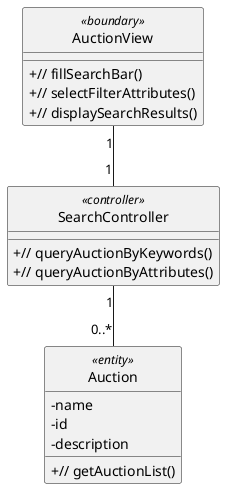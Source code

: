 @startuml 
skinparam classAttributeIconSize 0
skinparam linetype ortho
hide circle
class AuctionView <<boundary>> {

    + // fillSearchBar()
    + // selectFilterAttributes()
    + // displaySearchResults()

    }

class SearchController <<controller>> {
    
    + // queryAuctionByKeywords()
    + // queryAuctionByAttributes()

    }

class Auction <<entity>> {
    - name
    - id
    - description

    + // getAuctionList()

    }


AuctionView "1" -- "1" SearchController

SearchController "1" -- "0..*" Auction


@enduml